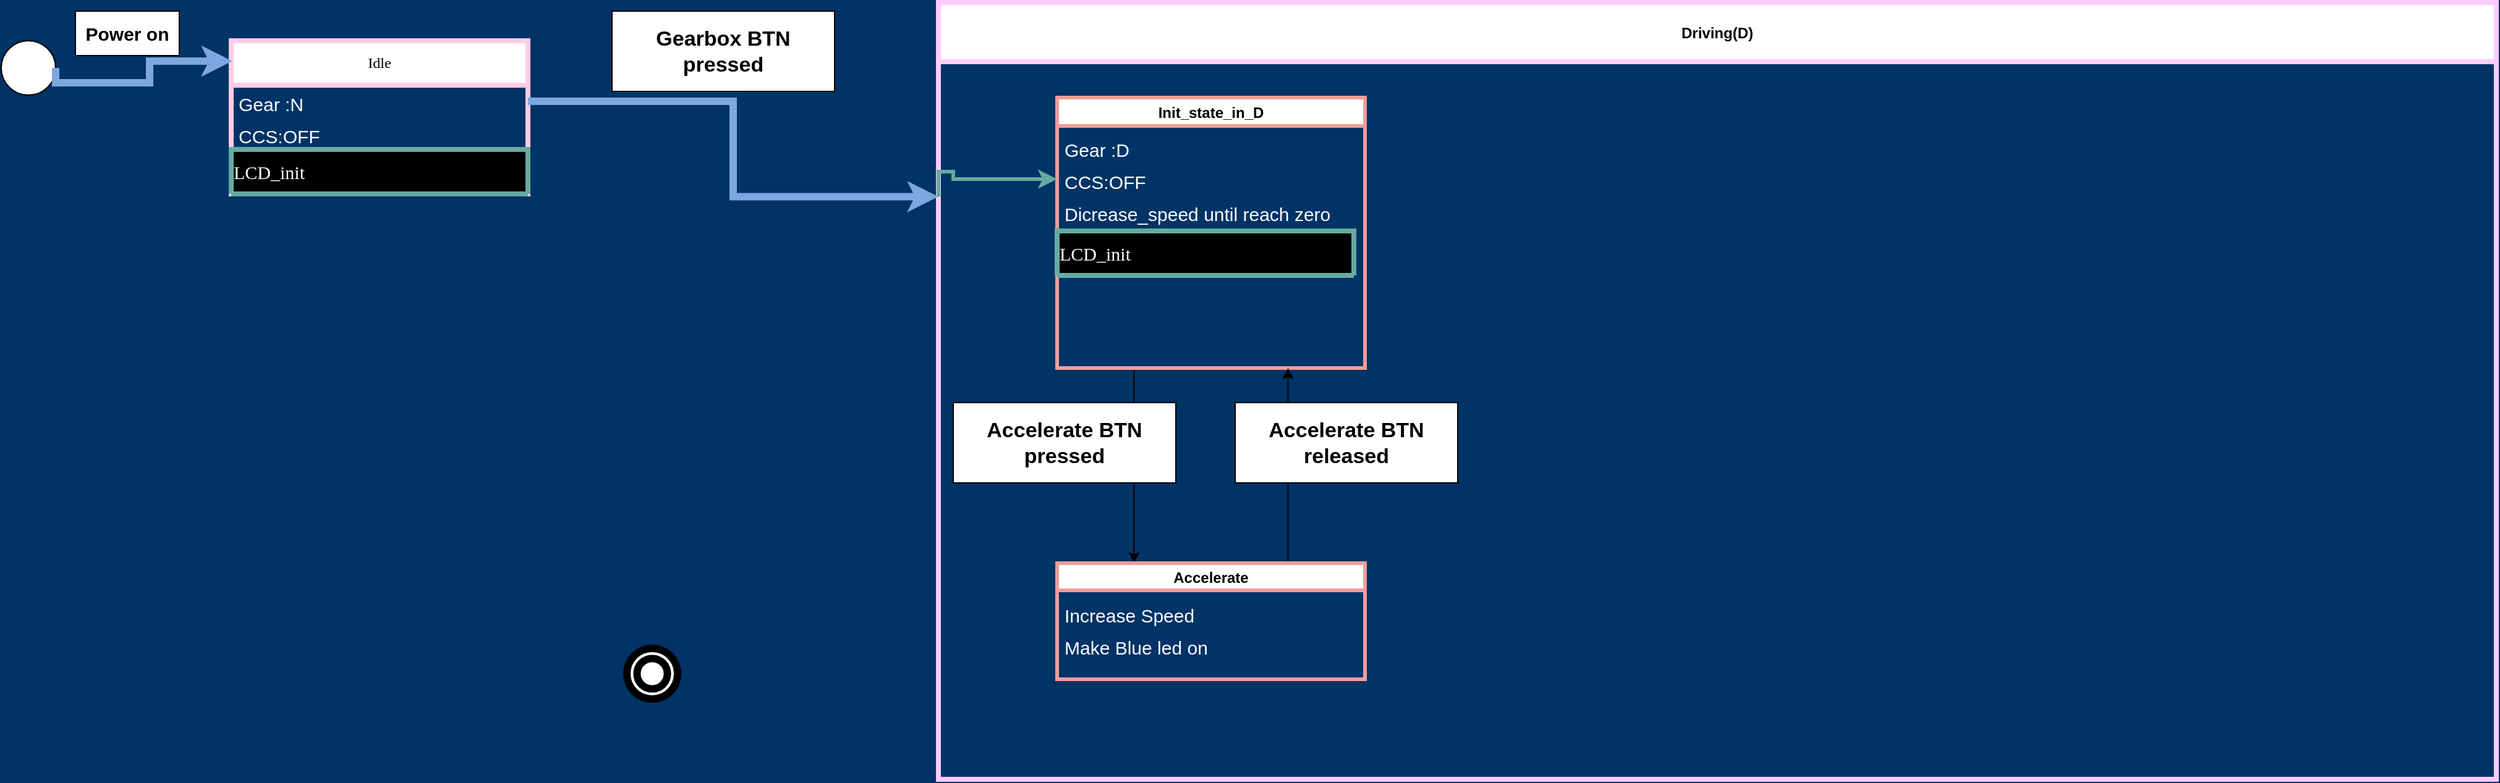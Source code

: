 <mxfile version="24.0.2" type="github">
  <diagram id="C5RBs43oDa-KdzZeNtuy" name="Page-1">
    <mxGraphModel dx="2927" dy="1044" grid="1" gridSize="12" guides="1" tooltips="1" connect="1" arrows="1" fold="1" page="1" pageScale="1" pageWidth="827" pageHeight="1169" background="#003366" math="0" shadow="0">
      <root>
        <mxCell id="WIyWlLk6GJQsqaUBKTNV-0" />
        <mxCell id="WIyWlLk6GJQsqaUBKTNV-1" parent="WIyWlLk6GJQsqaUBKTNV-0" />
        <mxCell id="QeEDxV_lBqNEmLMarwRb-2" value="" style="ellipse;whiteSpace=wrap;html=1;aspect=fixed;" parent="WIyWlLk6GJQsqaUBKTNV-1" vertex="1">
          <mxGeometry x="-182" y="115" width="44" height="44" as="geometry" />
        </mxCell>
        <mxCell id="QeEDxV_lBqNEmLMarwRb-4" value="" style="ellipse;shape=doubleEllipse;whiteSpace=wrap;html=1;gradientColor=none;fillColor=default;fillStyle=auto;aspect=fixed;collapsible=0;shadow=0;textShadow=0;perimeterSpacing=0;strokeWidth=6;" parent="WIyWlLk6GJQsqaUBKTNV-1" vertex="1">
          <mxGeometry x="324" y="607" width="41" height="41" as="geometry" />
        </mxCell>
        <object label="Idle" id="QeEDxV_lBqNEmLMarwRb-9">
          <mxCell style="swimlane;fontStyle=0;childLayout=stackLayout;horizontal=1;startSize=36;horizontalStack=0;resizeParent=1;resizeParentMax=0;resizeLast=0;collapsible=1;marginBottom=0;whiteSpace=wrap;html=1;fontFamily=Verdana;fontColor=default;rounded=0;gradientColor=none;swimlaneFillColor=none;strokeWidth=4;strokeColor=#FFCCE6;" parent="WIyWlLk6GJQsqaUBKTNV-1" vertex="1">
            <mxGeometry x="4" y="115" width="240" height="124" as="geometry">
              <mxRectangle x="4" y="115" width="72" height="36" as="alternateBounds" />
            </mxGeometry>
          </mxCell>
        </object>
        <mxCell id="QeEDxV_lBqNEmLMarwRb-10" value="&lt;font style=&quot;font-size: 15px;&quot; color=&quot;#ffffff&quot;&gt;Gear :N&lt;/font&gt;" style="text;strokeColor=none;fillColor=none;align=left;verticalAlign=top;spacingLeft=4;spacingRight=4;overflow=hidden;rotatable=0;points=[[0,0.5],[1,0.5]];portConstraint=eastwest;whiteSpace=wrap;html=1;" parent="QeEDxV_lBqNEmLMarwRb-9" vertex="1">
          <mxGeometry y="36" width="240" height="26" as="geometry" />
        </mxCell>
        <mxCell id="QeEDxV_lBqNEmLMarwRb-11" value="&lt;font style=&quot;font-size: 15px;&quot; color=&quot;#ffffff&quot;&gt;CCS:OFF&lt;/font&gt;" style="text;strokeColor=none;fillColor=none;align=left;verticalAlign=top;spacingLeft=4;spacingRight=4;overflow=hidden;rotatable=0;points=[[0,0.5],[1,0.5]];portConstraint=eastwest;whiteSpace=wrap;html=1;" parent="QeEDxV_lBqNEmLMarwRb-9" vertex="1">
          <mxGeometry y="62" width="240" height="26" as="geometry" />
        </mxCell>
        <object label="&lt;font style=&quot;font-size: 15px;&quot;&gt;LCD_init&lt;/font&gt;" id="QeEDxV_lBqNEmLMarwRb-14">
          <mxCell style="swimlane;fontStyle=0;childLayout=stackLayout;horizontal=1;startSize=36;horizontalStack=0;resizeParent=1;resizeParentMax=0;resizeLast=0;collapsible=1;marginBottom=0;whiteSpace=wrap;html=1;fontFamily=Verdana;fontColor=#FFFFFF;rounded=0;fillColor=#000000;align=left;strokeColor=#67AB9F;strokeWidth=4;" parent="QeEDxV_lBqNEmLMarwRb-9" vertex="1" collapsed="1">
            <mxGeometry y="88" width="240" height="36" as="geometry">
              <mxRectangle y="88" width="240" height="140" as="alternateBounds" />
            </mxGeometry>
          </mxCell>
        </object>
        <mxCell id="QeEDxV_lBqNEmLMarwRb-15" value="&lt;font style=&quot;font-size: 15px;&quot; color=&quot;#ffffff&quot;&gt;Gear :N&lt;/font&gt;" style="text;strokeColor=none;fillColor=none;align=left;verticalAlign=top;spacingLeft=4;spacingRight=4;overflow=hidden;rotatable=0;points=[[0,0.5],[1,0.5]];portConstraint=eastwest;whiteSpace=wrap;html=1;" parent="QeEDxV_lBqNEmLMarwRb-14" vertex="1">
          <mxGeometry y="36" width="240" height="26" as="geometry" />
        </mxCell>
        <mxCell id="QeEDxV_lBqNEmLMarwRb-16" value="&lt;font color=&quot;#ffffff&quot;&gt;&lt;span style=&quot;font-size: 15px;&quot;&gt;Cruise control (On,Off):off&lt;/span&gt;&lt;/font&gt;" style="text;strokeColor=none;fillColor=none;align=left;verticalAlign=top;spacingLeft=4;spacingRight=4;overflow=hidden;rotatable=0;points=[[0,0.5],[1,0.5]];portConstraint=eastwest;whiteSpace=wrap;html=1;" parent="QeEDxV_lBqNEmLMarwRb-14" vertex="1">
          <mxGeometry y="62" width="240" height="26" as="geometry" />
        </mxCell>
        <mxCell id="QeEDxV_lBqNEmLMarwRb-17" value="&lt;font style=&quot;font-size: 15px;&quot; color=&quot;#ffffff&quot;&gt;No need to display distance&lt;/font&gt;" style="text;strokeColor=none;fillColor=none;align=left;verticalAlign=top;spacingLeft=4;spacingRight=4;overflow=hidden;rotatable=0;points=[[0,0.5],[1,0.5]];portConstraint=eastwest;whiteSpace=wrap;html=1;" parent="QeEDxV_lBqNEmLMarwRb-14" vertex="1">
          <mxGeometry y="88" width="240" height="26" as="geometry" />
        </mxCell>
        <mxCell id="FsSQR3Tcq3Qhwz0BQt5I-0" value="&lt;font style=&quot;font-size: 15px;&quot; color=&quot;#ffffff&quot;&gt;Display Speed&lt;/font&gt;" style="text;strokeColor=none;fillColor=none;align=left;verticalAlign=top;spacingLeft=4;spacingRight=4;overflow=hidden;rotatable=0;points=[[0,0.5],[1,0.5]];portConstraint=eastwest;whiteSpace=wrap;html=1;" parent="QeEDxV_lBqNEmLMarwRb-14" vertex="1">
          <mxGeometry y="114" width="240" height="26" as="geometry" />
        </mxCell>
        <mxCell id="QeEDxV_lBqNEmLMarwRb-19" style="edgeStyle=orthogonalEdgeStyle;rounded=0;orthogonalLoop=1;jettySize=auto;html=1;exitX=1;exitY=0.5;exitDx=0;exitDy=0;entryX=0.004;entryY=0.133;entryDx=0;entryDy=0;entryPerimeter=0;strokeWidth=6;strokeColor=#7EA6E0;" parent="WIyWlLk6GJQsqaUBKTNV-1" source="QeEDxV_lBqNEmLMarwRb-2" target="QeEDxV_lBqNEmLMarwRb-9" edge="1">
          <mxGeometry relative="1" as="geometry">
            <Array as="points">
              <mxPoint x="-62" y="149" />
              <mxPoint x="-62" y="132" />
            </Array>
          </mxGeometry>
        </mxCell>
        <mxCell id="QeEDxV_lBqNEmLMarwRb-21" value="&lt;font style=&quot;font-size: 15px;&quot;&gt;&lt;b&gt;Power on&lt;/b&gt;&lt;/font&gt;" style="rounded=0;whiteSpace=wrap;html=1;" parent="WIyWlLk6GJQsqaUBKTNV-1" vertex="1">
          <mxGeometry x="-122" y="91" width="84" height="36" as="geometry" />
        </mxCell>
        <mxCell id="uNYdHs1n68aAT5kjv6AT-13" value="Driving(D)" style="swimlane;startSize=48;strokeWidth=4;strokeColor=#FFCCFF;" parent="WIyWlLk6GJQsqaUBKTNV-1" vertex="1">
          <mxGeometry x="576" y="84" width="1260" height="629" as="geometry" />
        </mxCell>
        <mxCell id="7wikcRFZf2UDu9N1v2jD-13" style="edgeStyle=orthogonalEdgeStyle;rounded=0;orthogonalLoop=1;jettySize=auto;html=1;exitX=0.25;exitY=1;exitDx=0;exitDy=0;entryX=0.25;entryY=0;entryDx=0;entryDy=0;" edge="1" parent="uNYdHs1n68aAT5kjv6AT-13" source="FsSQR3Tcq3Qhwz0BQt5I-2" target="7wikcRFZf2UDu9N1v2jD-3">
          <mxGeometry relative="1" as="geometry" />
        </mxCell>
        <mxCell id="FsSQR3Tcq3Qhwz0BQt5I-2" value="Init_state_in_D" style="swimlane;strokeWidth=3;strokeColor=#F19C99;" parent="uNYdHs1n68aAT5kjv6AT-13" vertex="1">
          <mxGeometry x="96" y="77" width="249" height="219" as="geometry" />
        </mxCell>
        <mxCell id="FsSQR3Tcq3Qhwz0BQt5I-3" value="&lt;font style=&quot;font-size: 15px;&quot; color=&quot;#ffffff&quot;&gt;Gear :D&lt;/font&gt;" style="text;strokeColor=none;fillColor=none;align=left;verticalAlign=top;spacingLeft=4;spacingRight=4;overflow=hidden;rotatable=0;points=[[0,0.5],[1,0.5]];portConstraint=eastwest;whiteSpace=wrap;html=1;" parent="FsSQR3Tcq3Qhwz0BQt5I-2" vertex="1">
          <mxGeometry y="27" width="240" height="26" as="geometry" />
        </mxCell>
        <mxCell id="FsSQR3Tcq3Qhwz0BQt5I-4" value="&lt;font style=&quot;font-size: 15px;&quot; color=&quot;#ffffff&quot;&gt;CCS:OFF&lt;/font&gt;" style="text;strokeColor=none;fillColor=none;align=left;verticalAlign=top;spacingLeft=4;spacingRight=4;overflow=hidden;rotatable=0;points=[[0,0.5,0,0,0],[1,0.5,0,0,0]];portConstraint=eastwest;whiteSpace=wrap;html=1;" parent="FsSQR3Tcq3Qhwz0BQt5I-2" vertex="1">
          <mxGeometry y="53" width="240" height="26" as="geometry" />
        </mxCell>
        <object label="&lt;font style=&quot;font-size: 15px;&quot;&gt;LCD_init&lt;/font&gt;" id="FsSQR3Tcq3Qhwz0BQt5I-5">
          <mxCell style="swimlane;fontStyle=0;childLayout=stackLayout;horizontal=1;startSize=36;horizontalStack=0;resizeParent=1;resizeParentMax=0;resizeLast=0;collapsible=1;marginBottom=0;whiteSpace=wrap;html=1;fontFamily=Verdana;fontColor=#FFFFFF;rounded=0;fillColor=#000000;align=left;strokeColor=#67AB9F;strokeWidth=4;" parent="FsSQR3Tcq3Qhwz0BQt5I-2" vertex="1" collapsed="1">
            <mxGeometry y="108" width="240" height="36" as="geometry">
              <mxRectangle y="79" width="240" height="140" as="alternateBounds" />
            </mxGeometry>
          </mxCell>
        </object>
        <mxCell id="FsSQR3Tcq3Qhwz0BQt5I-6" value="&lt;font style=&quot;font-size: 15px;&quot; color=&quot;#ffffff&quot;&gt;Gear :D&lt;/font&gt;" style="text;strokeColor=none;fillColor=none;align=left;verticalAlign=top;spacingLeft=4;spacingRight=4;overflow=hidden;rotatable=0;points=[[0,0.5],[1,0.5]];portConstraint=eastwest;whiteSpace=wrap;html=1;" parent="FsSQR3Tcq3Qhwz0BQt5I-5" vertex="1">
          <mxGeometry y="36" width="240" height="26" as="geometry" />
        </mxCell>
        <mxCell id="FsSQR3Tcq3Qhwz0BQt5I-7" value="&lt;font color=&quot;#ffffff&quot;&gt;&lt;span style=&quot;font-size: 15px;&quot;&gt;Cruise control (On,Off):off&lt;/span&gt;&lt;/font&gt;" style="text;strokeColor=none;fillColor=none;align=left;verticalAlign=top;spacingLeft=4;spacingRight=4;overflow=hidden;rotatable=0;points=[[0,0.5],[1,0.5]];portConstraint=eastwest;whiteSpace=wrap;html=1;" parent="FsSQR3Tcq3Qhwz0BQt5I-5" vertex="1">
          <mxGeometry y="62" width="240" height="26" as="geometry" />
        </mxCell>
        <mxCell id="FsSQR3Tcq3Qhwz0BQt5I-8" value="&lt;font style=&quot;font-size: 15px;&quot; color=&quot;#ffffff&quot;&gt;No need to display distance&lt;/font&gt;" style="text;strokeColor=none;fillColor=none;align=left;verticalAlign=top;spacingLeft=4;spacingRight=4;overflow=hidden;rotatable=0;points=[[0,0.5],[1,0.5]];portConstraint=eastwest;whiteSpace=wrap;html=1;" parent="FsSQR3Tcq3Qhwz0BQt5I-5" vertex="1">
          <mxGeometry y="88" width="240" height="26" as="geometry" />
        </mxCell>
        <mxCell id="FsSQR3Tcq3Qhwz0BQt5I-9" value="&lt;font style=&quot;font-size: 15px;&quot; color=&quot;#ffffff&quot;&gt;Display Speed&lt;/font&gt;" style="text;strokeColor=none;fillColor=none;align=left;verticalAlign=top;spacingLeft=4;spacingRight=4;overflow=hidden;rotatable=0;points=[[0,0.5],[1,0.5]];portConstraint=eastwest;whiteSpace=wrap;html=1;" parent="FsSQR3Tcq3Qhwz0BQt5I-5" vertex="1">
          <mxGeometry y="114" width="240" height="26" as="geometry" />
        </mxCell>
        <mxCell id="7wikcRFZf2UDu9N1v2jD-1" value="&lt;font style=&quot;font-size: 15px;&quot; color=&quot;#ffffff&quot;&gt;Dicrease_speed until reach zero&lt;/font&gt;" style="text;strokeColor=none;fillColor=none;align=left;verticalAlign=top;spacingLeft=4;spacingRight=4;overflow=hidden;rotatable=0;points=[[0,0.5,0,0,0],[1,0.5,0,0,0]];portConstraint=eastwest;whiteSpace=wrap;html=1;" vertex="1" parent="FsSQR3Tcq3Qhwz0BQt5I-2">
          <mxGeometry y="79" width="240" height="26" as="geometry" />
        </mxCell>
        <mxCell id="FsSQR3Tcq3Qhwz0BQt5I-10" style="edgeStyle=orthogonalEdgeStyle;rounded=0;orthogonalLoop=1;jettySize=auto;html=1;exitX=0;exitY=0.25;exitDx=0;exitDy=0;strokeWidth=3;strokeColor=#67AB9F;entryX=0;entryY=0.5;entryDx=0;entryDy=0;entryPerimeter=0;" parent="uNYdHs1n68aAT5kjv6AT-13" source="uNYdHs1n68aAT5kjv6AT-13" target="FsSQR3Tcq3Qhwz0BQt5I-4" edge="1">
          <mxGeometry relative="1" as="geometry">
            <mxPoint x="48" y="143" as="targetPoint" />
            <Array as="points">
              <mxPoint y="137" />
              <mxPoint x="12" y="137" />
              <mxPoint x="12" y="143" />
            </Array>
          </mxGeometry>
        </mxCell>
        <mxCell id="7wikcRFZf2UDu9N1v2jD-14" style="edgeStyle=orthogonalEdgeStyle;rounded=0;orthogonalLoop=1;jettySize=auto;html=1;exitX=0.75;exitY=0;exitDx=0;exitDy=0;entryX=0.75;entryY=1;entryDx=0;entryDy=0;" edge="1" parent="uNYdHs1n68aAT5kjv6AT-13" source="7wikcRFZf2UDu9N1v2jD-3" target="FsSQR3Tcq3Qhwz0BQt5I-2">
          <mxGeometry relative="1" as="geometry" />
        </mxCell>
        <mxCell id="7wikcRFZf2UDu9N1v2jD-3" value="Accelerate" style="swimlane;strokeWidth=3;strokeColor=#F19C99;startSize=22;" vertex="1" parent="uNYdHs1n68aAT5kjv6AT-13">
          <mxGeometry x="96" y="454" width="249" height="94" as="geometry" />
        </mxCell>
        <mxCell id="7wikcRFZf2UDu9N1v2jD-4" value="&lt;font style=&quot;font-size: 15px;&quot; color=&quot;#ffffff&quot;&gt;Increase Speed&lt;/font&gt;" style="text;strokeColor=none;fillColor=none;align=left;verticalAlign=top;spacingLeft=4;spacingRight=4;overflow=hidden;rotatable=0;points=[[0,0.5],[1,0.5]];portConstraint=eastwest;whiteSpace=wrap;html=1;" vertex="1" parent="7wikcRFZf2UDu9N1v2jD-3">
          <mxGeometry y="27" width="240" height="26" as="geometry" />
        </mxCell>
        <mxCell id="7wikcRFZf2UDu9N1v2jD-5" value="&lt;font style=&quot;font-size: 15px;&quot; color=&quot;#ffffff&quot;&gt;Make Blue led on&amp;nbsp;&lt;/font&gt;" style="text;strokeColor=none;fillColor=none;align=left;verticalAlign=top;spacingLeft=4;spacingRight=4;overflow=hidden;rotatable=0;points=[[0,0.5,0,0,0],[1,0.5,0,0,0]];portConstraint=eastwest;whiteSpace=wrap;html=1;" vertex="1" parent="7wikcRFZf2UDu9N1v2jD-3">
          <mxGeometry y="53" width="240" height="26" as="geometry" />
        </mxCell>
        <mxCell id="7wikcRFZf2UDu9N1v2jD-16" value="&lt;b&gt;&lt;font style=&quot;font-size: 17px;&quot;&gt;Accelerate BTN pressed&lt;/font&gt;&lt;/b&gt;" style="rounded=0;whiteSpace=wrap;html=1;" vertex="1" parent="uNYdHs1n68aAT5kjv6AT-13">
          <mxGeometry x="12" y="324" width="180" height="65" as="geometry" />
        </mxCell>
        <mxCell id="7wikcRFZf2UDu9N1v2jD-17" value="&lt;b&gt;&lt;font style=&quot;font-size: 17px;&quot;&gt;Accelerate BTN released&lt;/font&gt;&lt;/b&gt;" style="rounded=0;whiteSpace=wrap;html=1;" vertex="1" parent="uNYdHs1n68aAT5kjv6AT-13">
          <mxGeometry x="240" y="324" width="180" height="65" as="geometry" />
        </mxCell>
        <mxCell id="FsSQR3Tcq3Qhwz0BQt5I-1" style="edgeStyle=orthogonalEdgeStyle;rounded=0;orthogonalLoop=1;jettySize=auto;html=1;exitX=1;exitY=0.5;exitDx=0;exitDy=0;entryX=0;entryY=0.25;entryDx=0;entryDy=0;strokeWidth=6;strokeColor=#7EA6E0;" parent="WIyWlLk6GJQsqaUBKTNV-1" source="QeEDxV_lBqNEmLMarwRb-10" target="uNYdHs1n68aAT5kjv6AT-13" edge="1">
          <mxGeometry relative="1" as="geometry" />
        </mxCell>
        <mxCell id="7wikcRFZf2UDu9N1v2jD-15" value="&lt;b&gt;&lt;font style=&quot;font-size: 17px;&quot;&gt;Gearbox BTN pressed&lt;/font&gt;&lt;/b&gt;" style="rounded=0;whiteSpace=wrap;html=1;" vertex="1" parent="WIyWlLk6GJQsqaUBKTNV-1">
          <mxGeometry x="312" y="91" width="180" height="65" as="geometry" />
        </mxCell>
      </root>
    </mxGraphModel>
  </diagram>
</mxfile>
